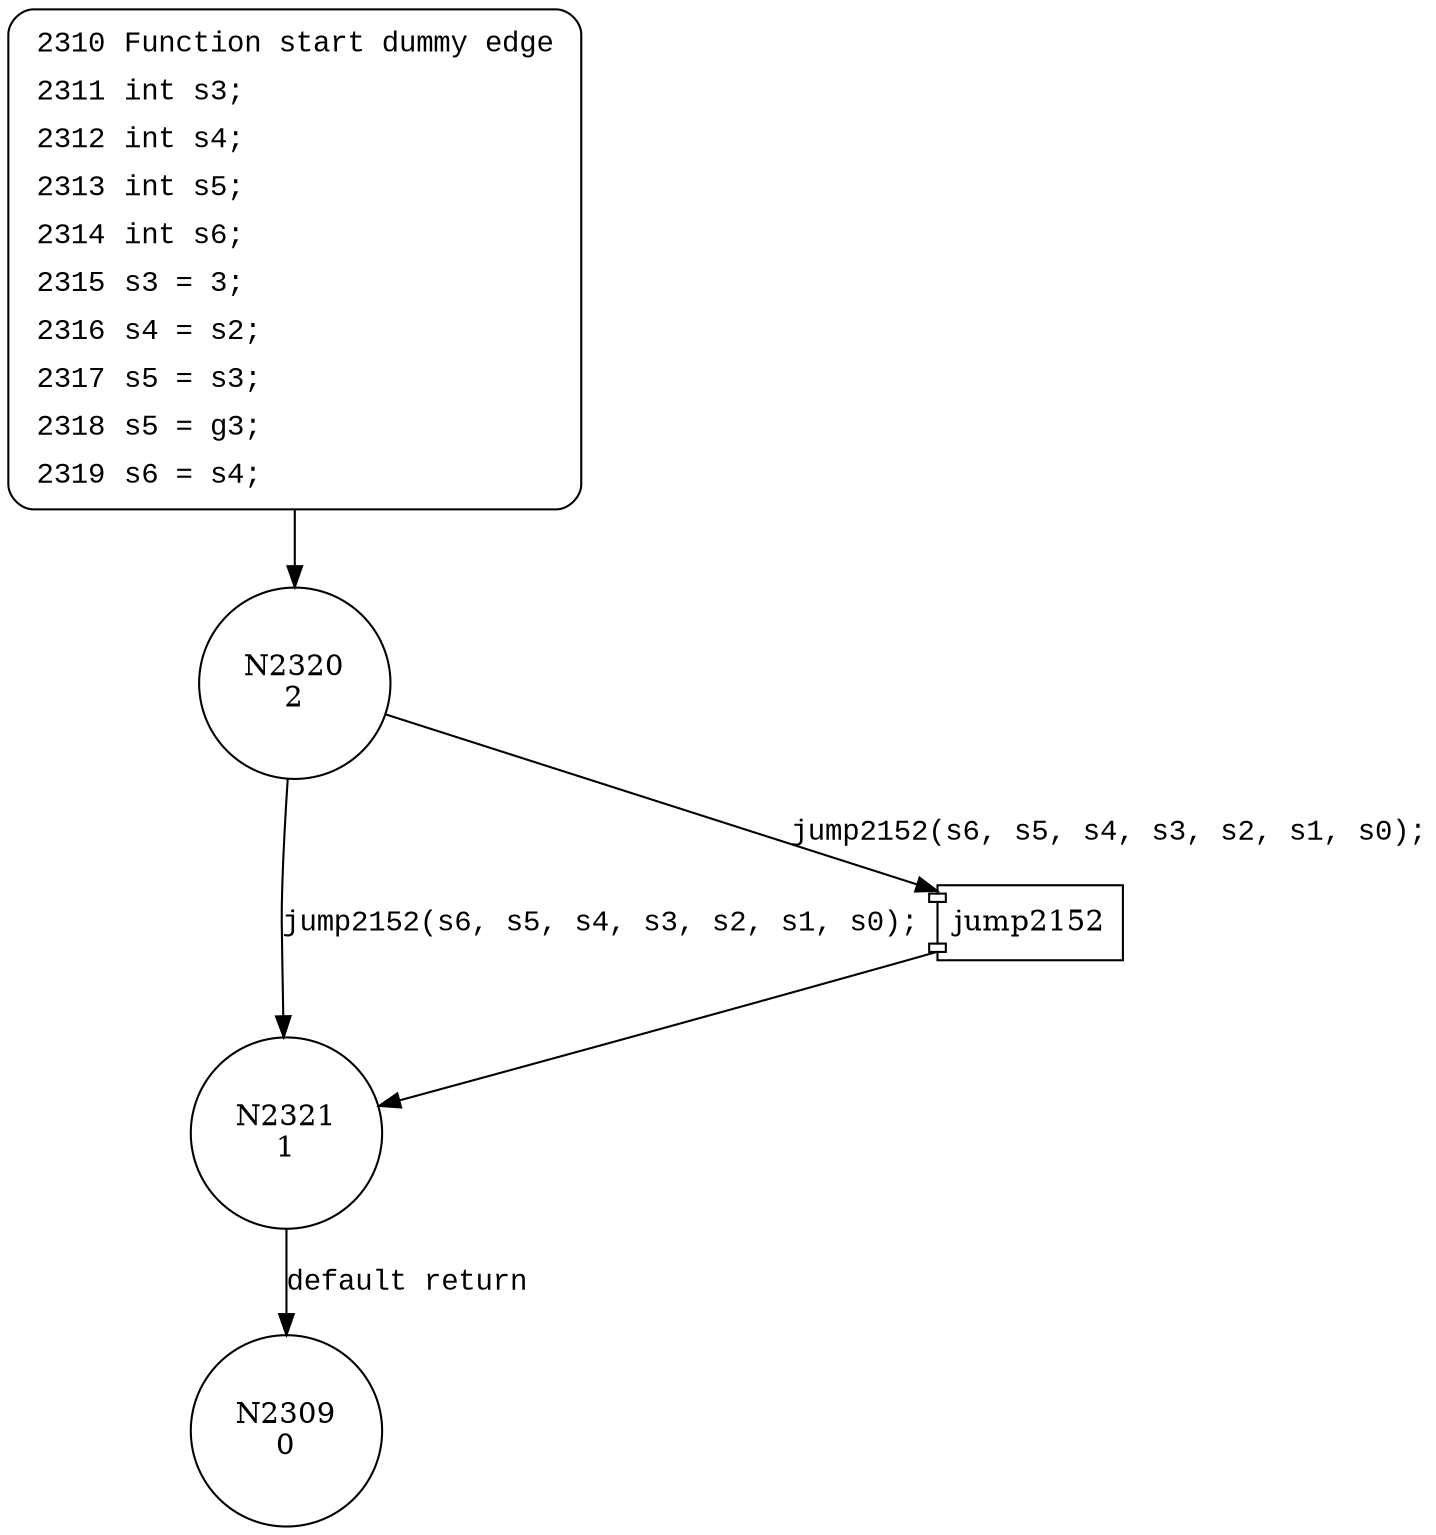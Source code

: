 digraph block2152 {
2320 [shape="circle" label="N2320\n2"]
2321 [shape="circle" label="N2321\n1"]
2309 [shape="circle" label="N2309\n0"]
2310 [style="filled,bold" penwidth="1" fillcolor="white" fontname="Courier New" shape="Mrecord" label=<<table border="0" cellborder="0" cellpadding="3" bgcolor="white"><tr><td align="right">2310</td><td align="left">Function start dummy edge</td></tr><tr><td align="right">2311</td><td align="left">int s3;</td></tr><tr><td align="right">2312</td><td align="left">int s4;</td></tr><tr><td align="right">2313</td><td align="left">int s5;</td></tr><tr><td align="right">2314</td><td align="left">int s6;</td></tr><tr><td align="right">2315</td><td align="left">s3 = 3;</td></tr><tr><td align="right">2316</td><td align="left">s4 = s2;</td></tr><tr><td align="right">2317</td><td align="left">s5 = s3;</td></tr><tr><td align="right">2318</td><td align="left">s5 = g3;</td></tr><tr><td align="right">2319</td><td align="left">s6 = s4;</td></tr></table>>]
2310 -> 2320[label=""]
100172 [shape="component" label="jump2152"]
2320 -> 100172 [label="jump2152(s6, s5, s4, s3, s2, s1, s0);" fontname="Courier New"]
100172 -> 2321 [label="" fontname="Courier New"]
2320 -> 2321 [label="jump2152(s6, s5, s4, s3, s2, s1, s0);" fontname="Courier New"]
2321 -> 2309 [label="default return" fontname="Courier New"]
}